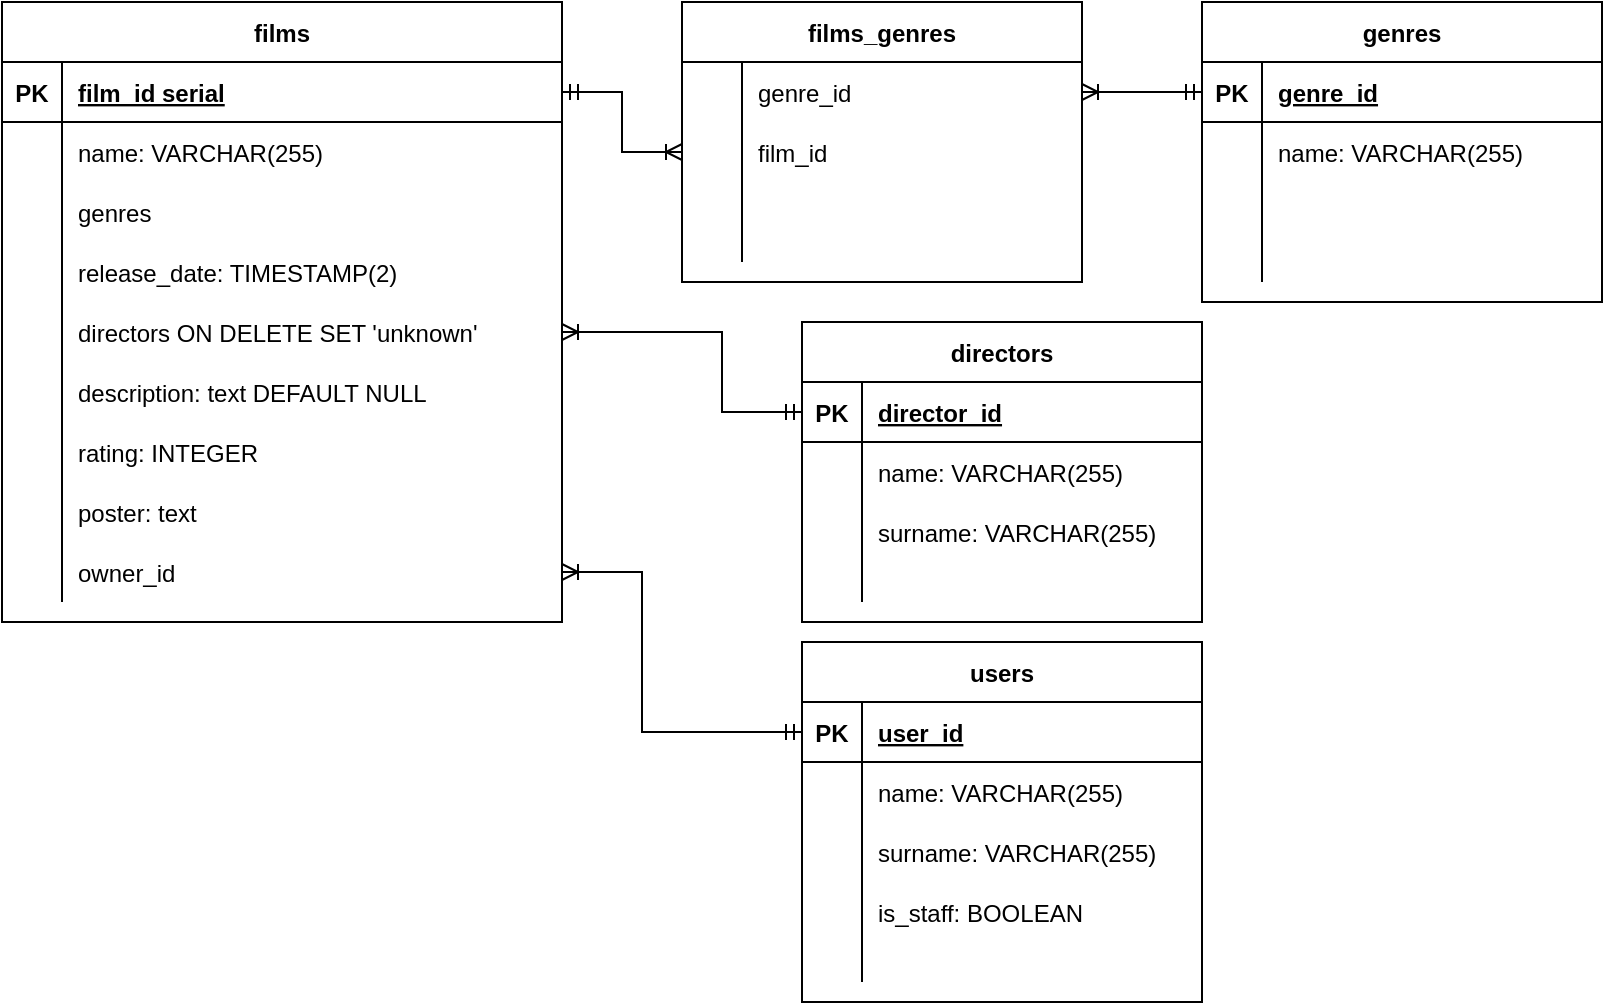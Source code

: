 <mxfile version="18.1.3" type="device"><diagram id="inS56A7fK_HPlVP5pVpv" name="Page-1"><mxGraphModel dx="569" dy="320" grid="1" gridSize="10" guides="1" tooltips="1" connect="1" arrows="1" fold="1" page="1" pageScale="1" pageWidth="827" pageHeight="1169" math="0" shadow="0"><root><mxCell id="0"/><mxCell id="1" parent="0"/><mxCell id="yqGxQp_qjbMWbsDL8BcM-1" value="films" style="shape=table;startSize=30;container=1;collapsible=1;childLayout=tableLayout;fixedRows=1;rowLines=0;fontStyle=1;align=center;resizeLast=1;" parent="1" vertex="1"><mxGeometry x="40" y="40" width="280" height="310" as="geometry"/></mxCell><mxCell id="yqGxQp_qjbMWbsDL8BcM-2" value="" style="shape=tableRow;horizontal=0;startSize=0;swimlaneHead=0;swimlaneBody=0;fillColor=none;collapsible=0;dropTarget=0;points=[[0,0.5],[1,0.5]];portConstraint=eastwest;top=0;left=0;right=0;bottom=1;" parent="yqGxQp_qjbMWbsDL8BcM-1" vertex="1"><mxGeometry y="30" width="280" height="30" as="geometry"/></mxCell><mxCell id="yqGxQp_qjbMWbsDL8BcM-3" value="PK" style="shape=partialRectangle;connectable=0;fillColor=none;top=0;left=0;bottom=0;right=0;fontStyle=1;overflow=hidden;" parent="yqGxQp_qjbMWbsDL8BcM-2" vertex="1"><mxGeometry width="30" height="30" as="geometry"><mxRectangle width="30" height="30" as="alternateBounds"/></mxGeometry></mxCell><mxCell id="yqGxQp_qjbMWbsDL8BcM-4" value="film_id serial" style="shape=partialRectangle;connectable=0;fillColor=none;top=0;left=0;bottom=0;right=0;align=left;spacingLeft=6;fontStyle=5;overflow=hidden;" parent="yqGxQp_qjbMWbsDL8BcM-2" vertex="1"><mxGeometry x="30" width="250" height="30" as="geometry"><mxRectangle width="250" height="30" as="alternateBounds"/></mxGeometry></mxCell><mxCell id="yqGxQp_qjbMWbsDL8BcM-5" value="" style="shape=tableRow;horizontal=0;startSize=0;swimlaneHead=0;swimlaneBody=0;fillColor=none;collapsible=0;dropTarget=0;points=[[0,0.5],[1,0.5]];portConstraint=eastwest;top=0;left=0;right=0;bottom=0;" parent="yqGxQp_qjbMWbsDL8BcM-1" vertex="1"><mxGeometry y="60" width="280" height="30" as="geometry"/></mxCell><mxCell id="yqGxQp_qjbMWbsDL8BcM-6" value="" style="shape=partialRectangle;connectable=0;fillColor=none;top=0;left=0;bottom=0;right=0;editable=1;overflow=hidden;" parent="yqGxQp_qjbMWbsDL8BcM-5" vertex="1"><mxGeometry width="30" height="30" as="geometry"><mxRectangle width="30" height="30" as="alternateBounds"/></mxGeometry></mxCell><mxCell id="yqGxQp_qjbMWbsDL8BcM-7" value="name: VARCHAR(255)" style="shape=partialRectangle;connectable=0;fillColor=none;top=0;left=0;bottom=0;right=0;align=left;spacingLeft=6;overflow=hidden;" parent="yqGxQp_qjbMWbsDL8BcM-5" vertex="1"><mxGeometry x="30" width="250" height="30" as="geometry"><mxRectangle width="250" height="30" as="alternateBounds"/></mxGeometry></mxCell><mxCell id="yqGxQp_qjbMWbsDL8BcM-20" value="" style="shape=tableRow;horizontal=0;startSize=0;swimlaneHead=0;swimlaneBody=0;fillColor=none;collapsible=0;dropTarget=0;points=[[0,0.5],[1,0.5]];portConstraint=eastwest;top=0;left=0;right=0;bottom=0;" parent="yqGxQp_qjbMWbsDL8BcM-1" vertex="1"><mxGeometry y="90" width="280" height="30" as="geometry"/></mxCell><mxCell id="yqGxQp_qjbMWbsDL8BcM-21" value="" style="shape=partialRectangle;connectable=0;fillColor=none;top=0;left=0;bottom=0;right=0;editable=1;overflow=hidden;" parent="yqGxQp_qjbMWbsDL8BcM-20" vertex="1"><mxGeometry width="30" height="30" as="geometry"><mxRectangle width="30" height="30" as="alternateBounds"/></mxGeometry></mxCell><mxCell id="yqGxQp_qjbMWbsDL8BcM-22" value="genres" style="shape=partialRectangle;connectable=0;fillColor=none;top=0;left=0;bottom=0;right=0;align=left;spacingLeft=6;overflow=hidden;" parent="yqGxQp_qjbMWbsDL8BcM-20" vertex="1"><mxGeometry x="30" width="250" height="30" as="geometry"><mxRectangle width="250" height="30" as="alternateBounds"/></mxGeometry></mxCell><mxCell id="yqGxQp_qjbMWbsDL8BcM-8" value="" style="shape=tableRow;horizontal=0;startSize=0;swimlaneHead=0;swimlaneBody=0;fillColor=none;collapsible=0;dropTarget=0;points=[[0,0.5],[1,0.5]];portConstraint=eastwest;top=0;left=0;right=0;bottom=0;" parent="yqGxQp_qjbMWbsDL8BcM-1" vertex="1"><mxGeometry y="120" width="280" height="30" as="geometry"/></mxCell><mxCell id="yqGxQp_qjbMWbsDL8BcM-9" value="" style="shape=partialRectangle;connectable=0;fillColor=none;top=0;left=0;bottom=0;right=0;editable=1;overflow=hidden;" parent="yqGxQp_qjbMWbsDL8BcM-8" vertex="1"><mxGeometry width="30" height="30" as="geometry"><mxRectangle width="30" height="30" as="alternateBounds"/></mxGeometry></mxCell><mxCell id="yqGxQp_qjbMWbsDL8BcM-10" value="release_date: TIMESTAMP(2)" style="shape=partialRectangle;connectable=0;fillColor=none;top=0;left=0;bottom=0;right=0;align=left;spacingLeft=6;overflow=hidden;" parent="yqGxQp_qjbMWbsDL8BcM-8" vertex="1"><mxGeometry x="30" width="250" height="30" as="geometry"><mxRectangle width="250" height="30" as="alternateBounds"/></mxGeometry></mxCell><mxCell id="yqGxQp_qjbMWbsDL8BcM-11" value="" style="shape=tableRow;horizontal=0;startSize=0;swimlaneHead=0;swimlaneBody=0;fillColor=none;collapsible=0;dropTarget=0;points=[[0,0.5],[1,0.5]];portConstraint=eastwest;top=0;left=0;right=0;bottom=0;" parent="yqGxQp_qjbMWbsDL8BcM-1" vertex="1"><mxGeometry y="150" width="280" height="30" as="geometry"/></mxCell><mxCell id="yqGxQp_qjbMWbsDL8BcM-12" value="" style="shape=partialRectangle;connectable=0;fillColor=none;top=0;left=0;bottom=0;right=0;editable=1;overflow=hidden;" parent="yqGxQp_qjbMWbsDL8BcM-11" vertex="1"><mxGeometry width="30" height="30" as="geometry"><mxRectangle width="30" height="30" as="alternateBounds"/></mxGeometry></mxCell><mxCell id="yqGxQp_qjbMWbsDL8BcM-13" value="directors ON DELETE SET 'unknown'" style="shape=partialRectangle;connectable=0;fillColor=none;top=0;left=0;bottom=0;right=0;align=left;spacingLeft=6;overflow=hidden;" parent="yqGxQp_qjbMWbsDL8BcM-11" vertex="1"><mxGeometry x="30" width="250" height="30" as="geometry"><mxRectangle width="250" height="30" as="alternateBounds"/></mxGeometry></mxCell><mxCell id="yqGxQp_qjbMWbsDL8BcM-14" value="" style="shape=tableRow;horizontal=0;startSize=0;swimlaneHead=0;swimlaneBody=0;fillColor=none;collapsible=0;dropTarget=0;points=[[0,0.5],[1,0.5]];portConstraint=eastwest;top=0;left=0;right=0;bottom=0;" parent="yqGxQp_qjbMWbsDL8BcM-1" vertex="1"><mxGeometry y="180" width="280" height="30" as="geometry"/></mxCell><mxCell id="yqGxQp_qjbMWbsDL8BcM-15" value="" style="shape=partialRectangle;connectable=0;fillColor=none;top=0;left=0;bottom=0;right=0;editable=1;overflow=hidden;" parent="yqGxQp_qjbMWbsDL8BcM-14" vertex="1"><mxGeometry width="30" height="30" as="geometry"><mxRectangle width="30" height="30" as="alternateBounds"/></mxGeometry></mxCell><mxCell id="yqGxQp_qjbMWbsDL8BcM-16" value="description: text DEFAULT NULL " style="shape=partialRectangle;connectable=0;fillColor=none;top=0;left=0;bottom=0;right=0;align=left;spacingLeft=6;overflow=hidden;" parent="yqGxQp_qjbMWbsDL8BcM-14" vertex="1"><mxGeometry x="30" width="250" height="30" as="geometry"><mxRectangle width="250" height="30" as="alternateBounds"/></mxGeometry></mxCell><mxCell id="yqGxQp_qjbMWbsDL8BcM-17" value="" style="shape=tableRow;horizontal=0;startSize=0;swimlaneHead=0;swimlaneBody=0;fillColor=none;collapsible=0;dropTarget=0;points=[[0,0.5],[1,0.5]];portConstraint=eastwest;top=0;left=0;right=0;bottom=0;" parent="yqGxQp_qjbMWbsDL8BcM-1" vertex="1"><mxGeometry y="210" width="280" height="30" as="geometry"/></mxCell><mxCell id="yqGxQp_qjbMWbsDL8BcM-18" value="" style="shape=partialRectangle;connectable=0;fillColor=none;top=0;left=0;bottom=0;right=0;editable=1;overflow=hidden;" parent="yqGxQp_qjbMWbsDL8BcM-17" vertex="1"><mxGeometry width="30" height="30" as="geometry"><mxRectangle width="30" height="30" as="alternateBounds"/></mxGeometry></mxCell><mxCell id="yqGxQp_qjbMWbsDL8BcM-19" value="rating: INTEGER " style="shape=partialRectangle;connectable=0;fillColor=none;top=0;left=0;bottom=0;right=0;align=left;spacingLeft=6;overflow=hidden;" parent="yqGxQp_qjbMWbsDL8BcM-17" vertex="1"><mxGeometry x="30" width="250" height="30" as="geometry"><mxRectangle width="250" height="30" as="alternateBounds"/></mxGeometry></mxCell><mxCell id="yqGxQp_qjbMWbsDL8BcM-23" value="" style="shape=tableRow;horizontal=0;startSize=0;swimlaneHead=0;swimlaneBody=0;fillColor=none;collapsible=0;dropTarget=0;points=[[0,0.5],[1,0.5]];portConstraint=eastwest;top=0;left=0;right=0;bottom=0;" parent="yqGxQp_qjbMWbsDL8BcM-1" vertex="1"><mxGeometry y="240" width="280" height="30" as="geometry"/></mxCell><mxCell id="yqGxQp_qjbMWbsDL8BcM-24" value="" style="shape=partialRectangle;connectable=0;fillColor=none;top=0;left=0;bottom=0;right=0;editable=1;overflow=hidden;" parent="yqGxQp_qjbMWbsDL8BcM-23" vertex="1"><mxGeometry width="30" height="30" as="geometry"><mxRectangle width="30" height="30" as="alternateBounds"/></mxGeometry></mxCell><mxCell id="yqGxQp_qjbMWbsDL8BcM-25" value="poster: text" style="shape=partialRectangle;connectable=0;fillColor=none;top=0;left=0;bottom=0;right=0;align=left;spacingLeft=6;overflow=hidden;" parent="yqGxQp_qjbMWbsDL8BcM-23" vertex="1"><mxGeometry x="30" width="250" height="30" as="geometry"><mxRectangle width="250" height="30" as="alternateBounds"/></mxGeometry></mxCell><mxCell id="yqGxQp_qjbMWbsDL8BcM-26" value="" style="shape=tableRow;horizontal=0;startSize=0;swimlaneHead=0;swimlaneBody=0;fillColor=none;collapsible=0;dropTarget=0;points=[[0,0.5],[1,0.5]];portConstraint=eastwest;top=0;left=0;right=0;bottom=0;" parent="yqGxQp_qjbMWbsDL8BcM-1" vertex="1"><mxGeometry y="270" width="280" height="30" as="geometry"/></mxCell><mxCell id="yqGxQp_qjbMWbsDL8BcM-27" value="" style="shape=partialRectangle;connectable=0;fillColor=none;top=0;left=0;bottom=0;right=0;editable=1;overflow=hidden;" parent="yqGxQp_qjbMWbsDL8BcM-26" vertex="1"><mxGeometry width="30" height="30" as="geometry"><mxRectangle width="30" height="30" as="alternateBounds"/></mxGeometry></mxCell><mxCell id="yqGxQp_qjbMWbsDL8BcM-28" value="owner_id" style="shape=partialRectangle;connectable=0;fillColor=none;top=0;left=0;bottom=0;right=0;align=left;spacingLeft=6;overflow=hidden;" parent="yqGxQp_qjbMWbsDL8BcM-26" vertex="1"><mxGeometry x="30" width="250" height="30" as="geometry"><mxRectangle width="250" height="30" as="alternateBounds"/></mxGeometry></mxCell><mxCell id="yqGxQp_qjbMWbsDL8BcM-29" value="genres" style="shape=table;startSize=30;container=1;collapsible=1;childLayout=tableLayout;fixedRows=1;rowLines=0;fontStyle=1;align=center;resizeLast=1;" parent="1" vertex="1"><mxGeometry x="640" y="40" width="200" height="150" as="geometry"/></mxCell><mxCell id="yqGxQp_qjbMWbsDL8BcM-30" value="" style="shape=tableRow;horizontal=0;startSize=0;swimlaneHead=0;swimlaneBody=0;fillColor=none;collapsible=0;dropTarget=0;points=[[0,0.5],[1,0.5]];portConstraint=eastwest;top=0;left=0;right=0;bottom=1;" parent="yqGxQp_qjbMWbsDL8BcM-29" vertex="1"><mxGeometry y="30" width="200" height="30" as="geometry"/></mxCell><mxCell id="yqGxQp_qjbMWbsDL8BcM-31" value="PK" style="shape=partialRectangle;connectable=0;fillColor=none;top=0;left=0;bottom=0;right=0;fontStyle=1;overflow=hidden;" parent="yqGxQp_qjbMWbsDL8BcM-30" vertex="1"><mxGeometry width="30" height="30" as="geometry"><mxRectangle width="30" height="30" as="alternateBounds"/></mxGeometry></mxCell><mxCell id="yqGxQp_qjbMWbsDL8BcM-32" value="genre_id" style="shape=partialRectangle;connectable=0;fillColor=none;top=0;left=0;bottom=0;right=0;align=left;spacingLeft=6;fontStyle=5;overflow=hidden;" parent="yqGxQp_qjbMWbsDL8BcM-30" vertex="1"><mxGeometry x="30" width="170" height="30" as="geometry"><mxRectangle width="170" height="30" as="alternateBounds"/></mxGeometry></mxCell><mxCell id="yqGxQp_qjbMWbsDL8BcM-33" value="" style="shape=tableRow;horizontal=0;startSize=0;swimlaneHead=0;swimlaneBody=0;fillColor=none;collapsible=0;dropTarget=0;points=[[0,0.5],[1,0.5]];portConstraint=eastwest;top=0;left=0;right=0;bottom=0;" parent="yqGxQp_qjbMWbsDL8BcM-29" vertex="1"><mxGeometry y="60" width="200" height="30" as="geometry"/></mxCell><mxCell id="yqGxQp_qjbMWbsDL8BcM-34" value="" style="shape=partialRectangle;connectable=0;fillColor=none;top=0;left=0;bottom=0;right=0;editable=1;overflow=hidden;" parent="yqGxQp_qjbMWbsDL8BcM-33" vertex="1"><mxGeometry width="30" height="30" as="geometry"><mxRectangle width="30" height="30" as="alternateBounds"/></mxGeometry></mxCell><mxCell id="yqGxQp_qjbMWbsDL8BcM-35" value="name: VARCHAR(255)" style="shape=partialRectangle;connectable=0;fillColor=none;top=0;left=0;bottom=0;right=0;align=left;spacingLeft=6;overflow=hidden;" parent="yqGxQp_qjbMWbsDL8BcM-33" vertex="1"><mxGeometry x="30" width="170" height="30" as="geometry"><mxRectangle width="170" height="30" as="alternateBounds"/></mxGeometry></mxCell><mxCell id="yqGxQp_qjbMWbsDL8BcM-36" value="" style="shape=tableRow;horizontal=0;startSize=0;swimlaneHead=0;swimlaneBody=0;fillColor=none;collapsible=0;dropTarget=0;points=[[0,0.5],[1,0.5]];portConstraint=eastwest;top=0;left=0;right=0;bottom=0;" parent="yqGxQp_qjbMWbsDL8BcM-29" vertex="1"><mxGeometry y="90" width="200" height="30" as="geometry"/></mxCell><mxCell id="yqGxQp_qjbMWbsDL8BcM-37" value="" style="shape=partialRectangle;connectable=0;fillColor=none;top=0;left=0;bottom=0;right=0;editable=1;overflow=hidden;" parent="yqGxQp_qjbMWbsDL8BcM-36" vertex="1"><mxGeometry width="30" height="30" as="geometry"><mxRectangle width="30" height="30" as="alternateBounds"/></mxGeometry></mxCell><mxCell id="yqGxQp_qjbMWbsDL8BcM-38" value="" style="shape=partialRectangle;connectable=0;fillColor=none;top=0;left=0;bottom=0;right=0;align=left;spacingLeft=6;overflow=hidden;" parent="yqGxQp_qjbMWbsDL8BcM-36" vertex="1"><mxGeometry x="30" width="170" height="30" as="geometry"><mxRectangle width="170" height="30" as="alternateBounds"/></mxGeometry></mxCell><mxCell id="yqGxQp_qjbMWbsDL8BcM-39" value="" style="shape=tableRow;horizontal=0;startSize=0;swimlaneHead=0;swimlaneBody=0;fillColor=none;collapsible=0;dropTarget=0;points=[[0,0.5],[1,0.5]];portConstraint=eastwest;top=0;left=0;right=0;bottom=0;" parent="yqGxQp_qjbMWbsDL8BcM-29" vertex="1"><mxGeometry y="120" width="200" height="20" as="geometry"/></mxCell><mxCell id="yqGxQp_qjbMWbsDL8BcM-40" value="" style="shape=partialRectangle;connectable=0;fillColor=none;top=0;left=0;bottom=0;right=0;editable=1;overflow=hidden;" parent="yqGxQp_qjbMWbsDL8BcM-39" vertex="1"><mxGeometry width="30" height="20" as="geometry"><mxRectangle width="30" height="20" as="alternateBounds"/></mxGeometry></mxCell><mxCell id="yqGxQp_qjbMWbsDL8BcM-41" value="" style="shape=partialRectangle;connectable=0;fillColor=none;top=0;left=0;bottom=0;right=0;align=left;spacingLeft=6;overflow=hidden;" parent="yqGxQp_qjbMWbsDL8BcM-39" vertex="1"><mxGeometry x="30" width="170" height="20" as="geometry"><mxRectangle width="170" height="20" as="alternateBounds"/></mxGeometry></mxCell><mxCell id="yqGxQp_qjbMWbsDL8BcM-44" value="directors" style="shape=table;startSize=30;container=1;collapsible=1;childLayout=tableLayout;fixedRows=1;rowLines=0;fontStyle=1;align=center;resizeLast=1;" parent="1" vertex="1"><mxGeometry x="440" y="200" width="200" height="150" as="geometry"/></mxCell><mxCell id="yqGxQp_qjbMWbsDL8BcM-45" value="" style="shape=tableRow;horizontal=0;startSize=0;swimlaneHead=0;swimlaneBody=0;fillColor=none;collapsible=0;dropTarget=0;points=[[0,0.5],[1,0.5]];portConstraint=eastwest;top=0;left=0;right=0;bottom=1;" parent="yqGxQp_qjbMWbsDL8BcM-44" vertex="1"><mxGeometry y="30" width="200" height="30" as="geometry"/></mxCell><mxCell id="yqGxQp_qjbMWbsDL8BcM-46" value="PK" style="shape=partialRectangle;connectable=0;fillColor=none;top=0;left=0;bottom=0;right=0;fontStyle=1;overflow=hidden;" parent="yqGxQp_qjbMWbsDL8BcM-45" vertex="1"><mxGeometry width="30" height="30" as="geometry"><mxRectangle width="30" height="30" as="alternateBounds"/></mxGeometry></mxCell><mxCell id="yqGxQp_qjbMWbsDL8BcM-47" value="director_id" style="shape=partialRectangle;connectable=0;fillColor=none;top=0;left=0;bottom=0;right=0;align=left;spacingLeft=6;fontStyle=5;overflow=hidden;" parent="yqGxQp_qjbMWbsDL8BcM-45" vertex="1"><mxGeometry x="30" width="170" height="30" as="geometry"><mxRectangle width="170" height="30" as="alternateBounds"/></mxGeometry></mxCell><mxCell id="yqGxQp_qjbMWbsDL8BcM-48" value="" style="shape=tableRow;horizontal=0;startSize=0;swimlaneHead=0;swimlaneBody=0;fillColor=none;collapsible=0;dropTarget=0;points=[[0,0.5],[1,0.5]];portConstraint=eastwest;top=0;left=0;right=0;bottom=0;" parent="yqGxQp_qjbMWbsDL8BcM-44" vertex="1"><mxGeometry y="60" width="200" height="30" as="geometry"/></mxCell><mxCell id="yqGxQp_qjbMWbsDL8BcM-49" value="" style="shape=partialRectangle;connectable=0;fillColor=none;top=0;left=0;bottom=0;right=0;editable=1;overflow=hidden;" parent="yqGxQp_qjbMWbsDL8BcM-48" vertex="1"><mxGeometry width="30" height="30" as="geometry"><mxRectangle width="30" height="30" as="alternateBounds"/></mxGeometry></mxCell><mxCell id="yqGxQp_qjbMWbsDL8BcM-50" value="name: VARCHAR(255)" style="shape=partialRectangle;connectable=0;fillColor=none;top=0;left=0;bottom=0;right=0;align=left;spacingLeft=6;overflow=hidden;" parent="yqGxQp_qjbMWbsDL8BcM-48" vertex="1"><mxGeometry x="30" width="170" height="30" as="geometry"><mxRectangle width="170" height="30" as="alternateBounds"/></mxGeometry></mxCell><mxCell id="yqGxQp_qjbMWbsDL8BcM-51" value="" style="shape=tableRow;horizontal=0;startSize=0;swimlaneHead=0;swimlaneBody=0;fillColor=none;collapsible=0;dropTarget=0;points=[[0,0.5],[1,0.5]];portConstraint=eastwest;top=0;left=0;right=0;bottom=0;" parent="yqGxQp_qjbMWbsDL8BcM-44" vertex="1"><mxGeometry y="90" width="200" height="30" as="geometry"/></mxCell><mxCell id="yqGxQp_qjbMWbsDL8BcM-52" value="" style="shape=partialRectangle;connectable=0;fillColor=none;top=0;left=0;bottom=0;right=0;editable=1;overflow=hidden;" parent="yqGxQp_qjbMWbsDL8BcM-51" vertex="1"><mxGeometry width="30" height="30" as="geometry"><mxRectangle width="30" height="30" as="alternateBounds"/></mxGeometry></mxCell><mxCell id="yqGxQp_qjbMWbsDL8BcM-53" value="surname: VARCHAR(255)" style="shape=partialRectangle;connectable=0;fillColor=none;top=0;left=0;bottom=0;right=0;align=left;spacingLeft=6;overflow=hidden;" parent="yqGxQp_qjbMWbsDL8BcM-51" vertex="1"><mxGeometry x="30" width="170" height="30" as="geometry"><mxRectangle width="170" height="30" as="alternateBounds"/></mxGeometry></mxCell><mxCell id="yqGxQp_qjbMWbsDL8BcM-54" value="" style="shape=tableRow;horizontal=0;startSize=0;swimlaneHead=0;swimlaneBody=0;fillColor=none;collapsible=0;dropTarget=0;points=[[0,0.5],[1,0.5]];portConstraint=eastwest;top=0;left=0;right=0;bottom=0;" parent="yqGxQp_qjbMWbsDL8BcM-44" vertex="1"><mxGeometry y="120" width="200" height="20" as="geometry"/></mxCell><mxCell id="yqGxQp_qjbMWbsDL8BcM-55" value="" style="shape=partialRectangle;connectable=0;fillColor=none;top=0;left=0;bottom=0;right=0;editable=1;overflow=hidden;" parent="yqGxQp_qjbMWbsDL8BcM-54" vertex="1"><mxGeometry width="30" height="20" as="geometry"><mxRectangle width="30" height="20" as="alternateBounds"/></mxGeometry></mxCell><mxCell id="yqGxQp_qjbMWbsDL8BcM-56" value="" style="shape=partialRectangle;connectable=0;fillColor=none;top=0;left=0;bottom=0;right=0;align=left;spacingLeft=6;overflow=hidden;" parent="yqGxQp_qjbMWbsDL8BcM-54" vertex="1"><mxGeometry x="30" width="170" height="20" as="geometry"><mxRectangle width="170" height="20" as="alternateBounds"/></mxGeometry></mxCell><mxCell id="yqGxQp_qjbMWbsDL8BcM-59" value="" style="edgeStyle=orthogonalEdgeStyle;fontSize=12;html=1;endArrow=ERoneToMany;startArrow=ERmandOne;rounded=0;exitX=0;exitY=0.5;exitDx=0;exitDy=0;entryX=1;entryY=0.5;entryDx=0;entryDy=0;" parent="1" source="yqGxQp_qjbMWbsDL8BcM-45" target="yqGxQp_qjbMWbsDL8BcM-11" edge="1"><mxGeometry width="100" height="100" relative="1" as="geometry"><mxPoint x="470" y="105" as="sourcePoint"/><mxPoint x="330" y="155" as="targetPoint"/><Array as="points"><mxPoint x="400" y="245"/><mxPoint x="400" y="205"/></Array></mxGeometry></mxCell><mxCell id="yqGxQp_qjbMWbsDL8BcM-60" value="users" style="shape=table;startSize=30;container=1;collapsible=1;childLayout=tableLayout;fixedRows=1;rowLines=0;fontStyle=1;align=center;resizeLast=1;" parent="1" vertex="1"><mxGeometry x="440" y="360" width="200" height="180" as="geometry"/></mxCell><mxCell id="yqGxQp_qjbMWbsDL8BcM-61" value="" style="shape=tableRow;horizontal=0;startSize=0;swimlaneHead=0;swimlaneBody=0;fillColor=none;collapsible=0;dropTarget=0;points=[[0,0.5],[1,0.5]];portConstraint=eastwest;top=0;left=0;right=0;bottom=1;" parent="yqGxQp_qjbMWbsDL8BcM-60" vertex="1"><mxGeometry y="30" width="200" height="30" as="geometry"/></mxCell><mxCell id="yqGxQp_qjbMWbsDL8BcM-62" value="PK" style="shape=partialRectangle;connectable=0;fillColor=none;top=0;left=0;bottom=0;right=0;fontStyle=1;overflow=hidden;" parent="yqGxQp_qjbMWbsDL8BcM-61" vertex="1"><mxGeometry width="30" height="30" as="geometry"><mxRectangle width="30" height="30" as="alternateBounds"/></mxGeometry></mxCell><mxCell id="yqGxQp_qjbMWbsDL8BcM-63" value="user_id" style="shape=partialRectangle;connectable=0;fillColor=none;top=0;left=0;bottom=0;right=0;align=left;spacingLeft=6;fontStyle=5;overflow=hidden;" parent="yqGxQp_qjbMWbsDL8BcM-61" vertex="1"><mxGeometry x="30" width="170" height="30" as="geometry"><mxRectangle width="170" height="30" as="alternateBounds"/></mxGeometry></mxCell><mxCell id="yqGxQp_qjbMWbsDL8BcM-64" value="" style="shape=tableRow;horizontal=0;startSize=0;swimlaneHead=0;swimlaneBody=0;fillColor=none;collapsible=0;dropTarget=0;points=[[0,0.5],[1,0.5]];portConstraint=eastwest;top=0;left=0;right=0;bottom=0;" parent="yqGxQp_qjbMWbsDL8BcM-60" vertex="1"><mxGeometry y="60" width="200" height="30" as="geometry"/></mxCell><mxCell id="yqGxQp_qjbMWbsDL8BcM-65" value="" style="shape=partialRectangle;connectable=0;fillColor=none;top=0;left=0;bottom=0;right=0;editable=1;overflow=hidden;" parent="yqGxQp_qjbMWbsDL8BcM-64" vertex="1"><mxGeometry width="30" height="30" as="geometry"><mxRectangle width="30" height="30" as="alternateBounds"/></mxGeometry></mxCell><mxCell id="yqGxQp_qjbMWbsDL8BcM-66" value="name: VARCHAR(255)" style="shape=partialRectangle;connectable=0;fillColor=none;top=0;left=0;bottom=0;right=0;align=left;spacingLeft=6;overflow=hidden;" parent="yqGxQp_qjbMWbsDL8BcM-64" vertex="1"><mxGeometry x="30" width="170" height="30" as="geometry"><mxRectangle width="170" height="30" as="alternateBounds"/></mxGeometry></mxCell><mxCell id="yqGxQp_qjbMWbsDL8BcM-67" value="" style="shape=tableRow;horizontal=0;startSize=0;swimlaneHead=0;swimlaneBody=0;fillColor=none;collapsible=0;dropTarget=0;points=[[0,0.5],[1,0.5]];portConstraint=eastwest;top=0;left=0;right=0;bottom=0;" parent="yqGxQp_qjbMWbsDL8BcM-60" vertex="1"><mxGeometry y="90" width="200" height="30" as="geometry"/></mxCell><mxCell id="yqGxQp_qjbMWbsDL8BcM-68" value="" style="shape=partialRectangle;connectable=0;fillColor=none;top=0;left=0;bottom=0;right=0;editable=1;overflow=hidden;" parent="yqGxQp_qjbMWbsDL8BcM-67" vertex="1"><mxGeometry width="30" height="30" as="geometry"><mxRectangle width="30" height="30" as="alternateBounds"/></mxGeometry></mxCell><mxCell id="yqGxQp_qjbMWbsDL8BcM-69" value="surname: VARCHAR(255)" style="shape=partialRectangle;connectable=0;fillColor=none;top=0;left=0;bottom=0;right=0;align=left;spacingLeft=6;overflow=hidden;" parent="yqGxQp_qjbMWbsDL8BcM-67" vertex="1"><mxGeometry x="30" width="170" height="30" as="geometry"><mxRectangle width="170" height="30" as="alternateBounds"/></mxGeometry></mxCell><mxCell id="yqGxQp_qjbMWbsDL8BcM-73" value="" style="shape=tableRow;horizontal=0;startSize=0;swimlaneHead=0;swimlaneBody=0;fillColor=none;collapsible=0;dropTarget=0;points=[[0,0.5],[1,0.5]];portConstraint=eastwest;top=0;left=0;right=0;bottom=0;" parent="yqGxQp_qjbMWbsDL8BcM-60" vertex="1"><mxGeometry y="120" width="200" height="30" as="geometry"/></mxCell><mxCell id="yqGxQp_qjbMWbsDL8BcM-74" value="" style="shape=partialRectangle;connectable=0;fillColor=none;top=0;left=0;bottom=0;right=0;editable=1;overflow=hidden;" parent="yqGxQp_qjbMWbsDL8BcM-73" vertex="1"><mxGeometry width="30" height="30" as="geometry"><mxRectangle width="30" height="30" as="alternateBounds"/></mxGeometry></mxCell><mxCell id="yqGxQp_qjbMWbsDL8BcM-75" value="is_staff: BOOLEAN" style="shape=partialRectangle;connectable=0;fillColor=none;top=0;left=0;bottom=0;right=0;align=left;spacingLeft=6;overflow=hidden;" parent="yqGxQp_qjbMWbsDL8BcM-73" vertex="1"><mxGeometry x="30" width="170" height="30" as="geometry"><mxRectangle width="170" height="30" as="alternateBounds"/></mxGeometry></mxCell><mxCell id="yqGxQp_qjbMWbsDL8BcM-70" value="" style="shape=tableRow;horizontal=0;startSize=0;swimlaneHead=0;swimlaneBody=0;fillColor=none;collapsible=0;dropTarget=0;points=[[0,0.5],[1,0.5]];portConstraint=eastwest;top=0;left=0;right=0;bottom=0;" parent="yqGxQp_qjbMWbsDL8BcM-60" vertex="1"><mxGeometry y="150" width="200" height="20" as="geometry"/></mxCell><mxCell id="yqGxQp_qjbMWbsDL8BcM-71" value="" style="shape=partialRectangle;connectable=0;fillColor=none;top=0;left=0;bottom=0;right=0;editable=1;overflow=hidden;" parent="yqGxQp_qjbMWbsDL8BcM-70" vertex="1"><mxGeometry width="30" height="20" as="geometry"><mxRectangle width="30" height="20" as="alternateBounds"/></mxGeometry></mxCell><mxCell id="yqGxQp_qjbMWbsDL8BcM-72" value="" style="shape=partialRectangle;connectable=0;fillColor=none;top=0;left=0;bottom=0;right=0;align=left;spacingLeft=6;overflow=hidden;" parent="yqGxQp_qjbMWbsDL8BcM-70" vertex="1"><mxGeometry x="30" width="170" height="20" as="geometry"><mxRectangle width="170" height="20" as="alternateBounds"/></mxGeometry></mxCell><mxCell id="yqGxQp_qjbMWbsDL8BcM-76" value="" style="edgeStyle=orthogonalEdgeStyle;fontSize=12;html=1;endArrow=ERoneToMany;startArrow=ERmandOne;rounded=0;exitX=0;exitY=0.5;exitDx=0;exitDy=0;entryX=1;entryY=0.5;entryDx=0;entryDy=0;" parent="1" source="yqGxQp_qjbMWbsDL8BcM-61" target="yqGxQp_qjbMWbsDL8BcM-26" edge="1"><mxGeometry width="100" height="100" relative="1" as="geometry"><mxPoint x="90" y="510" as="sourcePoint"/><mxPoint x="190" y="410" as="targetPoint"/><Array as="points"><mxPoint x="360" y="405"/><mxPoint x="360" y="325"/></Array></mxGeometry></mxCell><mxCell id="Z1yV63-u91C6XngHClUX-1" value="films_genres" style="shape=table;startSize=30;container=1;collapsible=1;childLayout=tableLayout;fixedRows=1;rowLines=0;fontStyle=1;align=center;resizeLast=1;" parent="1" vertex="1"><mxGeometry x="380" y="40" width="200" height="140" as="geometry"/></mxCell><mxCell id="Z1yV63-u91C6XngHClUX-5" value="" style="shape=tableRow;horizontal=0;startSize=0;swimlaneHead=0;swimlaneBody=0;fillColor=none;collapsible=0;dropTarget=0;points=[[0,0.5],[1,0.5]];portConstraint=eastwest;top=0;left=0;right=0;bottom=0;" parent="Z1yV63-u91C6XngHClUX-1" vertex="1"><mxGeometry y="30" width="200" height="30" as="geometry"/></mxCell><mxCell id="Z1yV63-u91C6XngHClUX-6" value="" style="shape=partialRectangle;connectable=0;fillColor=none;top=0;left=0;bottom=0;right=0;editable=1;overflow=hidden;" parent="Z1yV63-u91C6XngHClUX-5" vertex="1"><mxGeometry width="30" height="30" as="geometry"><mxRectangle width="30" height="30" as="alternateBounds"/></mxGeometry></mxCell><mxCell id="Z1yV63-u91C6XngHClUX-7" value="genre_id" style="shape=partialRectangle;connectable=0;fillColor=none;top=0;left=0;bottom=0;right=0;align=left;spacingLeft=6;overflow=hidden;" parent="Z1yV63-u91C6XngHClUX-5" vertex="1"><mxGeometry x="30" width="170" height="30" as="geometry"><mxRectangle width="170" height="30" as="alternateBounds"/></mxGeometry></mxCell><mxCell id="Z1yV63-u91C6XngHClUX-14" value="" style="shape=tableRow;horizontal=0;startSize=0;swimlaneHead=0;swimlaneBody=0;fillColor=none;collapsible=0;dropTarget=0;points=[[0,0.5],[1,0.5]];portConstraint=eastwest;top=0;left=0;right=0;bottom=0;" parent="Z1yV63-u91C6XngHClUX-1" vertex="1"><mxGeometry y="60" width="200" height="30" as="geometry"/></mxCell><mxCell id="Z1yV63-u91C6XngHClUX-15" value="" style="shape=partialRectangle;connectable=0;fillColor=none;top=0;left=0;bottom=0;right=0;editable=1;overflow=hidden;" parent="Z1yV63-u91C6XngHClUX-14" vertex="1"><mxGeometry width="30" height="30" as="geometry"><mxRectangle width="30" height="30" as="alternateBounds"/></mxGeometry></mxCell><mxCell id="Z1yV63-u91C6XngHClUX-16" value="film_id" style="shape=partialRectangle;connectable=0;fillColor=none;top=0;left=0;bottom=0;right=0;align=left;spacingLeft=6;overflow=hidden;" parent="Z1yV63-u91C6XngHClUX-14" vertex="1"><mxGeometry x="30" width="170" height="30" as="geometry"><mxRectangle width="170" height="30" as="alternateBounds"/></mxGeometry></mxCell><mxCell id="Z1yV63-u91C6XngHClUX-8" value="" style="shape=tableRow;horizontal=0;startSize=0;swimlaneHead=0;swimlaneBody=0;fillColor=none;collapsible=0;dropTarget=0;points=[[0,0.5],[1,0.5]];portConstraint=eastwest;top=0;left=0;right=0;bottom=0;" parent="Z1yV63-u91C6XngHClUX-1" vertex="1"><mxGeometry y="90" width="200" height="20" as="geometry"/></mxCell><mxCell id="Z1yV63-u91C6XngHClUX-9" value="" style="shape=partialRectangle;connectable=0;fillColor=none;top=0;left=0;bottom=0;right=0;editable=1;overflow=hidden;" parent="Z1yV63-u91C6XngHClUX-8" vertex="1"><mxGeometry width="30" height="20" as="geometry"><mxRectangle width="30" height="20" as="alternateBounds"/></mxGeometry></mxCell><mxCell id="Z1yV63-u91C6XngHClUX-10" value="" style="shape=partialRectangle;connectable=0;fillColor=none;top=0;left=0;bottom=0;right=0;align=left;spacingLeft=6;overflow=hidden;" parent="Z1yV63-u91C6XngHClUX-8" vertex="1"><mxGeometry x="30" width="170" height="20" as="geometry"><mxRectangle width="170" height="20" as="alternateBounds"/></mxGeometry></mxCell><mxCell id="Z1yV63-u91C6XngHClUX-11" value="" style="shape=tableRow;horizontal=0;startSize=0;swimlaneHead=0;swimlaneBody=0;fillColor=none;collapsible=0;dropTarget=0;points=[[0,0.5],[1,0.5]];portConstraint=eastwest;top=0;left=0;right=0;bottom=0;" parent="Z1yV63-u91C6XngHClUX-1" vertex="1"><mxGeometry y="110" width="200" height="20" as="geometry"/></mxCell><mxCell id="Z1yV63-u91C6XngHClUX-12" value="" style="shape=partialRectangle;connectable=0;fillColor=none;top=0;left=0;bottom=0;right=0;editable=1;overflow=hidden;" parent="Z1yV63-u91C6XngHClUX-11" vertex="1"><mxGeometry width="30" height="20" as="geometry"><mxRectangle width="30" height="20" as="alternateBounds"/></mxGeometry></mxCell><mxCell id="Z1yV63-u91C6XngHClUX-13" value="" style="shape=partialRectangle;connectable=0;fillColor=none;top=0;left=0;bottom=0;right=0;align=left;spacingLeft=6;overflow=hidden;" parent="Z1yV63-u91C6XngHClUX-11" vertex="1"><mxGeometry x="30" width="170" height="20" as="geometry"><mxRectangle width="170" height="20" as="alternateBounds"/></mxGeometry></mxCell><mxCell id="Z1yV63-u91C6XngHClUX-17" value="" style="edgeStyle=entityRelationEdgeStyle;fontSize=12;html=1;endArrow=ERoneToMany;startArrow=ERmandOne;rounded=0;exitX=1;exitY=0.5;exitDx=0;exitDy=0;entryX=0;entryY=0.5;entryDx=0;entryDy=0;" parent="1" source="yqGxQp_qjbMWbsDL8BcM-2" target="Z1yV63-u91C6XngHClUX-14" edge="1"><mxGeometry width="100" height="100" relative="1" as="geometry"><mxPoint x="350" y="140" as="sourcePoint"/><mxPoint x="380" y="120" as="targetPoint"/></mxGeometry></mxCell><mxCell id="Z1yV63-u91C6XngHClUX-18" value="" style="edgeStyle=entityRelationEdgeStyle;fontSize=12;html=1;endArrow=ERoneToMany;startArrow=ERmandOne;rounded=0;entryX=1;entryY=0.5;entryDx=0;entryDy=0;exitX=0;exitY=0.5;exitDx=0;exitDy=0;" parent="1" source="yqGxQp_qjbMWbsDL8BcM-30" target="Z1yV63-u91C6XngHClUX-5" edge="1"><mxGeometry width="100" height="100" relative="1" as="geometry"><mxPoint x="610" y="110" as="sourcePoint"/><mxPoint x="330.0" y="95" as="targetPoint"/></mxGeometry></mxCell></root></mxGraphModel></diagram></mxfile>
